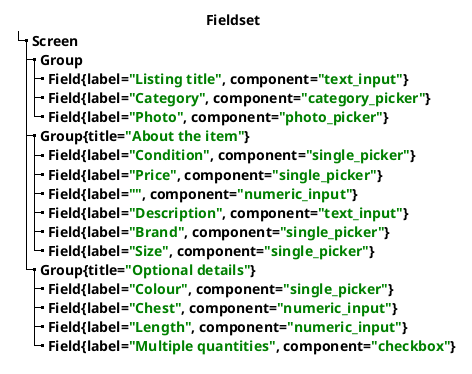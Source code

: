 @startuml
skinparam titleFontSize 14

title
  Fieldset
  |_ **Screen**
    |_ **Group**
      |_ **Field**{label=<color:green>"Listing title"</color>, component=<color:green>"text_input"</color>}
      |_ **Field**{label=<color:green>"Category"</color>, component=<color:green>"category_picker"</color>}
      |_ **Field**{label=<color:green>"Photo"</color>, component=<color:green>"photo_picker"</color>}
    |_ **Group**{title=<color:green>"About the item"</color>}
      |_ **Field**{label=<color:green>"Condition"</color>, component=<color:green>"single_picker"</color>}
      |_ **Field**{label=<color:green>"Price"</color>, component=<color:green>"single_picker"</color>}
      |_ **Field**{label=<color:green>""</color>, component=<color:green>"numeric_input"</color>}
      |_ **Field**{label=<color:green>"Description"</color>, component=<color:green>"text_input"</color>}
      |_ **Field**{label=<color:green>"Brand"</color>, component=<color:green>"single_picker"</color>}
      |_ **Field**{label=<color:green>"Size"</color>, component=<color:green>"single_picker"</color>}
    |_ **Group**{title=<color:green>"Optional details"</color>}
      |_ **Field**{label=<color:green>"Colour"</color>, component=<color:green>"single_picker"</color>}
      |_ **Field**{label=<color:green>"Chest"</color>, component=<color:green>"numeric_input"</color>}
      |_ **Field**{label=<color:green>"Length"</color>, component=<color:green>"numeric_input"</color>}
      |_ **Field**{label=<color:green>"Multiple quantities"</color>, component=<color:green>"checkbox"</color>}
end title

@enduml
